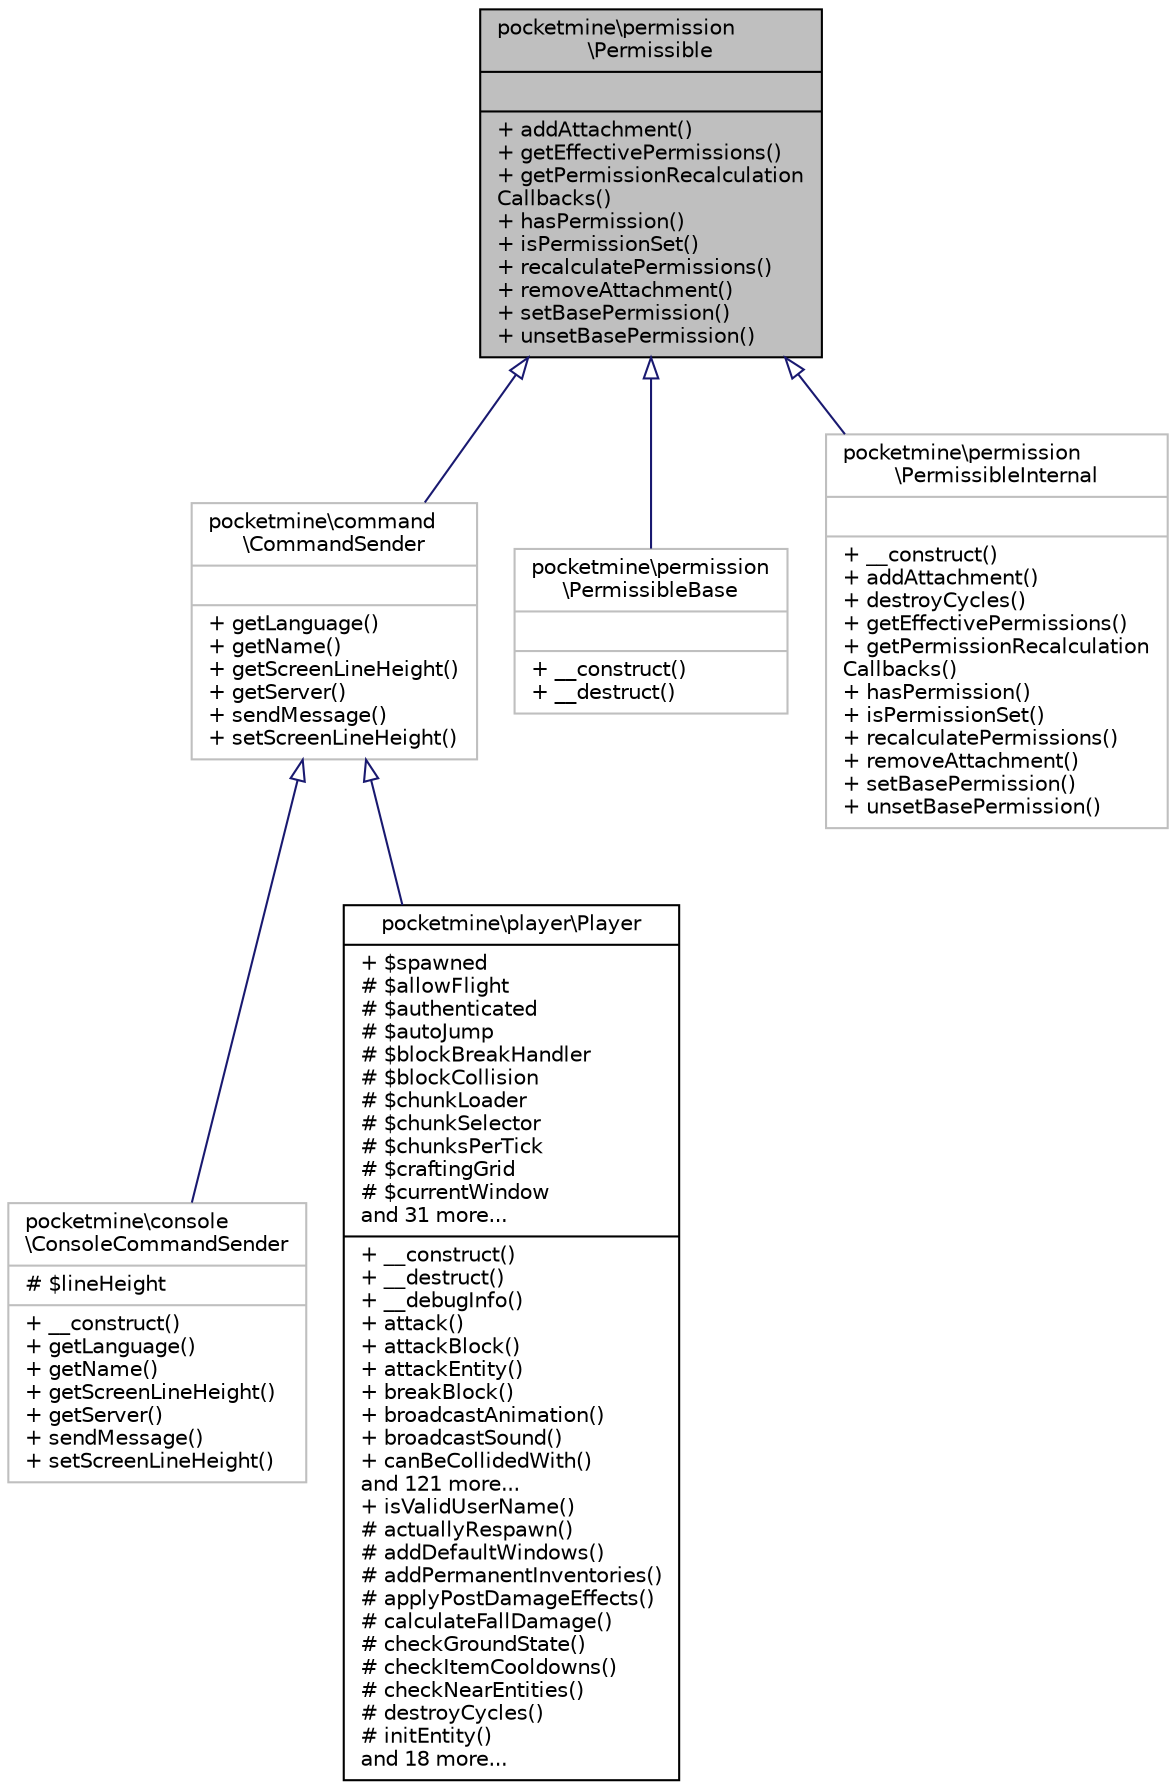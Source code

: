 digraph "pocketmine\permission\Permissible"
{
 // INTERACTIVE_SVG=YES
 // LATEX_PDF_SIZE
  edge [fontname="Helvetica",fontsize="10",labelfontname="Helvetica",labelfontsize="10"];
  node [fontname="Helvetica",fontsize="10",shape=record];
  Node1 [label="{pocketmine\\permission\l\\Permissible\n||+ addAttachment()\l+ getEffectivePermissions()\l+ getPermissionRecalculation\lCallbacks()\l+ hasPermission()\l+ isPermissionSet()\l+ recalculatePermissions()\l+ removeAttachment()\l+ setBasePermission()\l+ unsetBasePermission()\l}",height=0.2,width=0.4,color="black", fillcolor="grey75", style="filled", fontcolor="black",tooltip=" "];
  Node1 -> Node2 [dir="back",color="midnightblue",fontsize="10",style="solid",arrowtail="onormal",fontname="Helvetica"];
  Node2 [label="{pocketmine\\command\l\\CommandSender\n||+ getLanguage()\l+ getName()\l+ getScreenLineHeight()\l+ getServer()\l+ sendMessage()\l+ setScreenLineHeight()\l}",height=0.2,width=0.4,color="grey75", fillcolor="white", style="filled",URL="$d6/d9d/interfacepocketmine_1_1command_1_1_command_sender.html",tooltip=" "];
  Node2 -> Node3 [dir="back",color="midnightblue",fontsize="10",style="solid",arrowtail="onormal",fontname="Helvetica"];
  Node3 [label="{pocketmine\\console\l\\ConsoleCommandSender\n|# $lineHeight\l|+ __construct()\l+ getLanguage()\l+ getName()\l+ getScreenLineHeight()\l+ getServer()\l+ sendMessage()\l+ setScreenLineHeight()\l}",height=0.2,width=0.4,color="grey75", fillcolor="white", style="filled",URL="$da/dad/classpocketmine_1_1console_1_1_console_command_sender.html",tooltip=" "];
  Node2 -> Node4 [dir="back",color="midnightblue",fontsize="10",style="solid",arrowtail="onormal",fontname="Helvetica"];
  Node4 [label="{pocketmine\\player\\Player\n|+ $spawned\l# $allowFlight\l# $authenticated\l# $autoJump\l# $blockBreakHandler\l# $blockCollision\l# $chunkLoader\l# $chunkSelector\l# $chunksPerTick\l# $craftingGrid\l# $currentWindow\land 31 more...\l|+ __construct()\l+ __destruct()\l+ __debugInfo()\l+ attack()\l+ attackBlock()\l+ attackEntity()\l+ breakBlock()\l+ broadcastAnimation()\l+ broadcastSound()\l+ canBeCollidedWith()\land 121 more...\l+ isValidUserName()\l# actuallyRespawn()\l# addDefaultWindows()\l# addPermanentInventories()\l# applyPostDamageEffects()\l# calculateFallDamage()\l# checkGroundState()\l# checkItemCooldowns()\l# checkNearEntities()\l# destroyCycles()\l# initEntity()\land 18 more...\l}",height=0.2,width=0.4,color="black", fillcolor="white", style="filled",URL="$d0/d6f/classpocketmine_1_1player_1_1_player.html",tooltip=" "];
  Node1 -> Node5 [dir="back",color="midnightblue",fontsize="10",style="solid",arrowtail="onormal",fontname="Helvetica"];
  Node5 [label="{pocketmine\\permission\l\\PermissibleBase\n||+ __construct()\l+ __destruct()\l}",height=0.2,width=0.4,color="grey75", fillcolor="white", style="filled",URL="$da/dbf/classpocketmine_1_1permission_1_1_permissible_base.html",tooltip=" "];
  Node1 -> Node6 [dir="back",color="midnightblue",fontsize="10",style="solid",arrowtail="onormal",fontname="Helvetica"];
  Node6 [label="{pocketmine\\permission\l\\PermissibleInternal\n||+ __construct()\l+ addAttachment()\l+ destroyCycles()\l+ getEffectivePermissions()\l+ getPermissionRecalculation\lCallbacks()\l+ hasPermission()\l+ isPermissionSet()\l+ recalculatePermissions()\l+ removeAttachment()\l+ setBasePermission()\l+ unsetBasePermission()\l}",height=0.2,width=0.4,color="grey75", fillcolor="white", style="filled",URL="$d9/d10/classpocketmine_1_1permission_1_1_permissible_internal.html",tooltip=" "];
}
